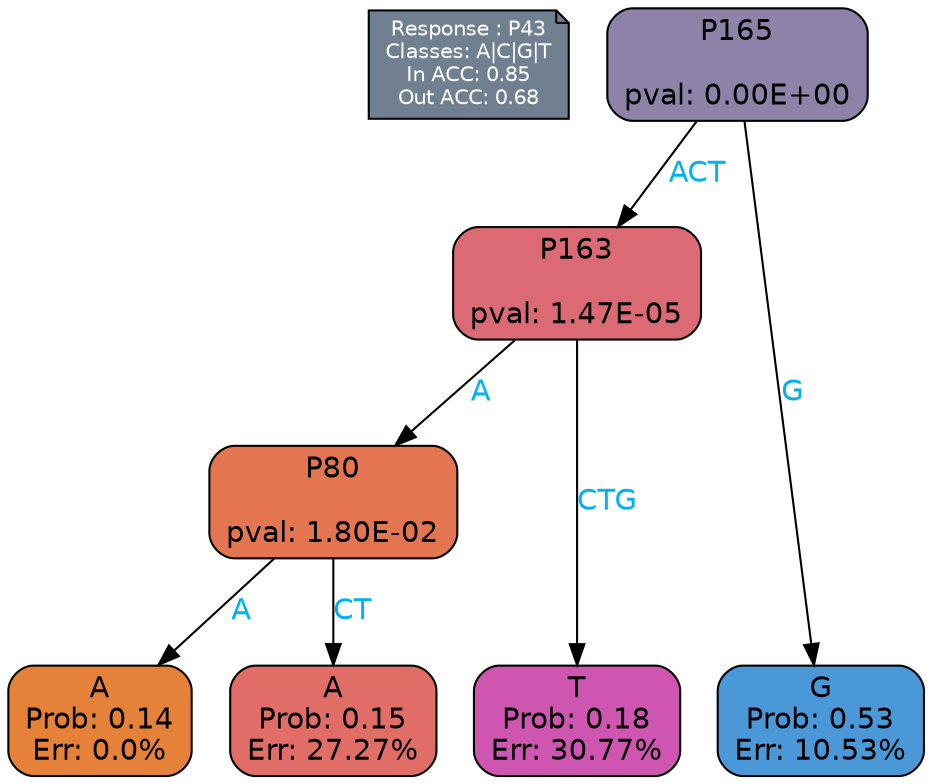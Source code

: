 digraph Tree {
node [shape=box, style="filled, rounded", color="black", fontname=helvetica] ;
graph [ranksep=equally, splines=polylines, bgcolor=transparent, dpi=600] ;
edge [fontname=helvetica] ;
LEGEND [label="Response : P43
Classes: A|C|G|T
In ACC: 0.85
Out ACC: 0.68
",shape=note,align=left,style=filled,fillcolor="slategray",fontcolor="white",fontsize=10];1 [label="P165

pval: 0.00E+00", fillcolor="#8f82a9"] ;
2 [label="P163

pval: 1.47E-05", fillcolor="#db6a75"] ;
3 [label="P80

pval: 1.80E-02", fillcolor="#e37651"] ;
4 [label="A
Prob: 0.14
Err: 0.0%", fillcolor="#e58139"] ;
5 [label="A
Prob: 0.15
Err: 27.27%", fillcolor="#e16d67"] ;
6 [label="T
Prob: 0.18
Err: 30.77%", fillcolor="#cf56b0"] ;
7 [label="G
Prob: 0.53
Err: 10.53%", fillcolor="#4a98d7"] ;
1 -> 2 [label="ACT",fontcolor=deepskyblue2] ;
1 -> 7 [label="G",fontcolor=deepskyblue2] ;
2 -> 3 [label="A",fontcolor=deepskyblue2] ;
2 -> 6 [label="CTG",fontcolor=deepskyblue2] ;
3 -> 4 [label="A",fontcolor=deepskyblue2] ;
3 -> 5 [label="CT",fontcolor=deepskyblue2] ;
{rank = same; 4;5;6;7;}{rank = same; LEGEND;1;}}